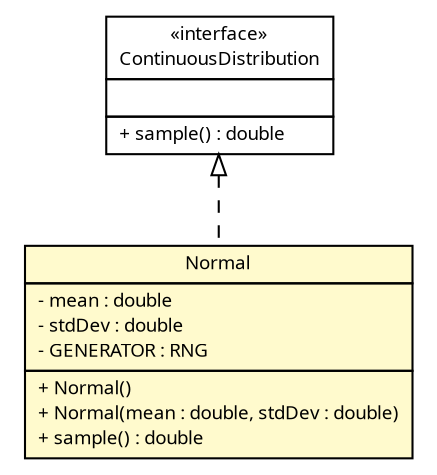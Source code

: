 #!/usr/local/bin/dot
#
# Class diagram 
# Generated by UMLGraph version R5_6 (http://www.umlgraph.org/)
#

digraph G {
	edge [fontname="Trebuchet MS",fontsize=10,labelfontname="Trebuchet MS",labelfontsize=10];
	node [fontname="Trebuchet MS",fontsize=10,shape=plaintext];
	nodesep=0.25;
	ranksep=0.5;
	// broadwick.statistics.distributions.Normal
	c20087 [label=<<table title="broadwick.statistics.distributions.Normal" border="0" cellborder="1" cellspacing="0" cellpadding="2" port="p" bgcolor="lemonChiffon" href="./Normal.html">
		<tr><td><table border="0" cellspacing="0" cellpadding="1">
<tr><td align="center" balign="center"><font face="Trebuchet MS"> Normal </font></td></tr>
		</table></td></tr>
		<tr><td><table border="0" cellspacing="0" cellpadding="1">
<tr><td align="left" balign="left"> - mean : double </td></tr>
<tr><td align="left" balign="left"> - stdDev : double </td></tr>
<tr><td align="left" balign="left"> - GENERATOR : RNG </td></tr>
		</table></td></tr>
		<tr><td><table border="0" cellspacing="0" cellpadding="1">
<tr><td align="left" balign="left"> + Normal() </td></tr>
<tr><td align="left" balign="left"> + Normal(mean : double, stdDev : double) </td></tr>
<tr><td align="left" balign="left"> + sample() : double </td></tr>
		</table></td></tr>
		</table>>, URL="./Normal.html", fontname="Trebuchet MS", fontcolor="black", fontsize=9.0];
	// broadwick.statistics.distributions.ContinuousDistribution
	c20094 [label=<<table title="broadwick.statistics.distributions.ContinuousDistribution" border="0" cellborder="1" cellspacing="0" cellpadding="2" port="p" href="./ContinuousDistribution.html">
		<tr><td><table border="0" cellspacing="0" cellpadding="1">
<tr><td align="center" balign="center"> &#171;interface&#187; </td></tr>
<tr><td align="center" balign="center"><font face="Trebuchet MS"> ContinuousDistribution </font></td></tr>
		</table></td></tr>
		<tr><td><table border="0" cellspacing="0" cellpadding="1">
<tr><td align="left" balign="left">  </td></tr>
		</table></td></tr>
		<tr><td><table border="0" cellspacing="0" cellpadding="1">
<tr><td align="left" balign="left"><font face="Trebuchet MS" point-size="9.0"> + sample() : double </font></td></tr>
		</table></td></tr>
		</table>>, URL="./ContinuousDistribution.html", fontname="Trebuchet MS", fontcolor="black", fontsize=9.0];
	//broadwick.statistics.distributions.Normal implements broadwick.statistics.distributions.ContinuousDistribution
	c20094:p -> c20087:p [dir=back,arrowtail=empty,style=dashed];
}


